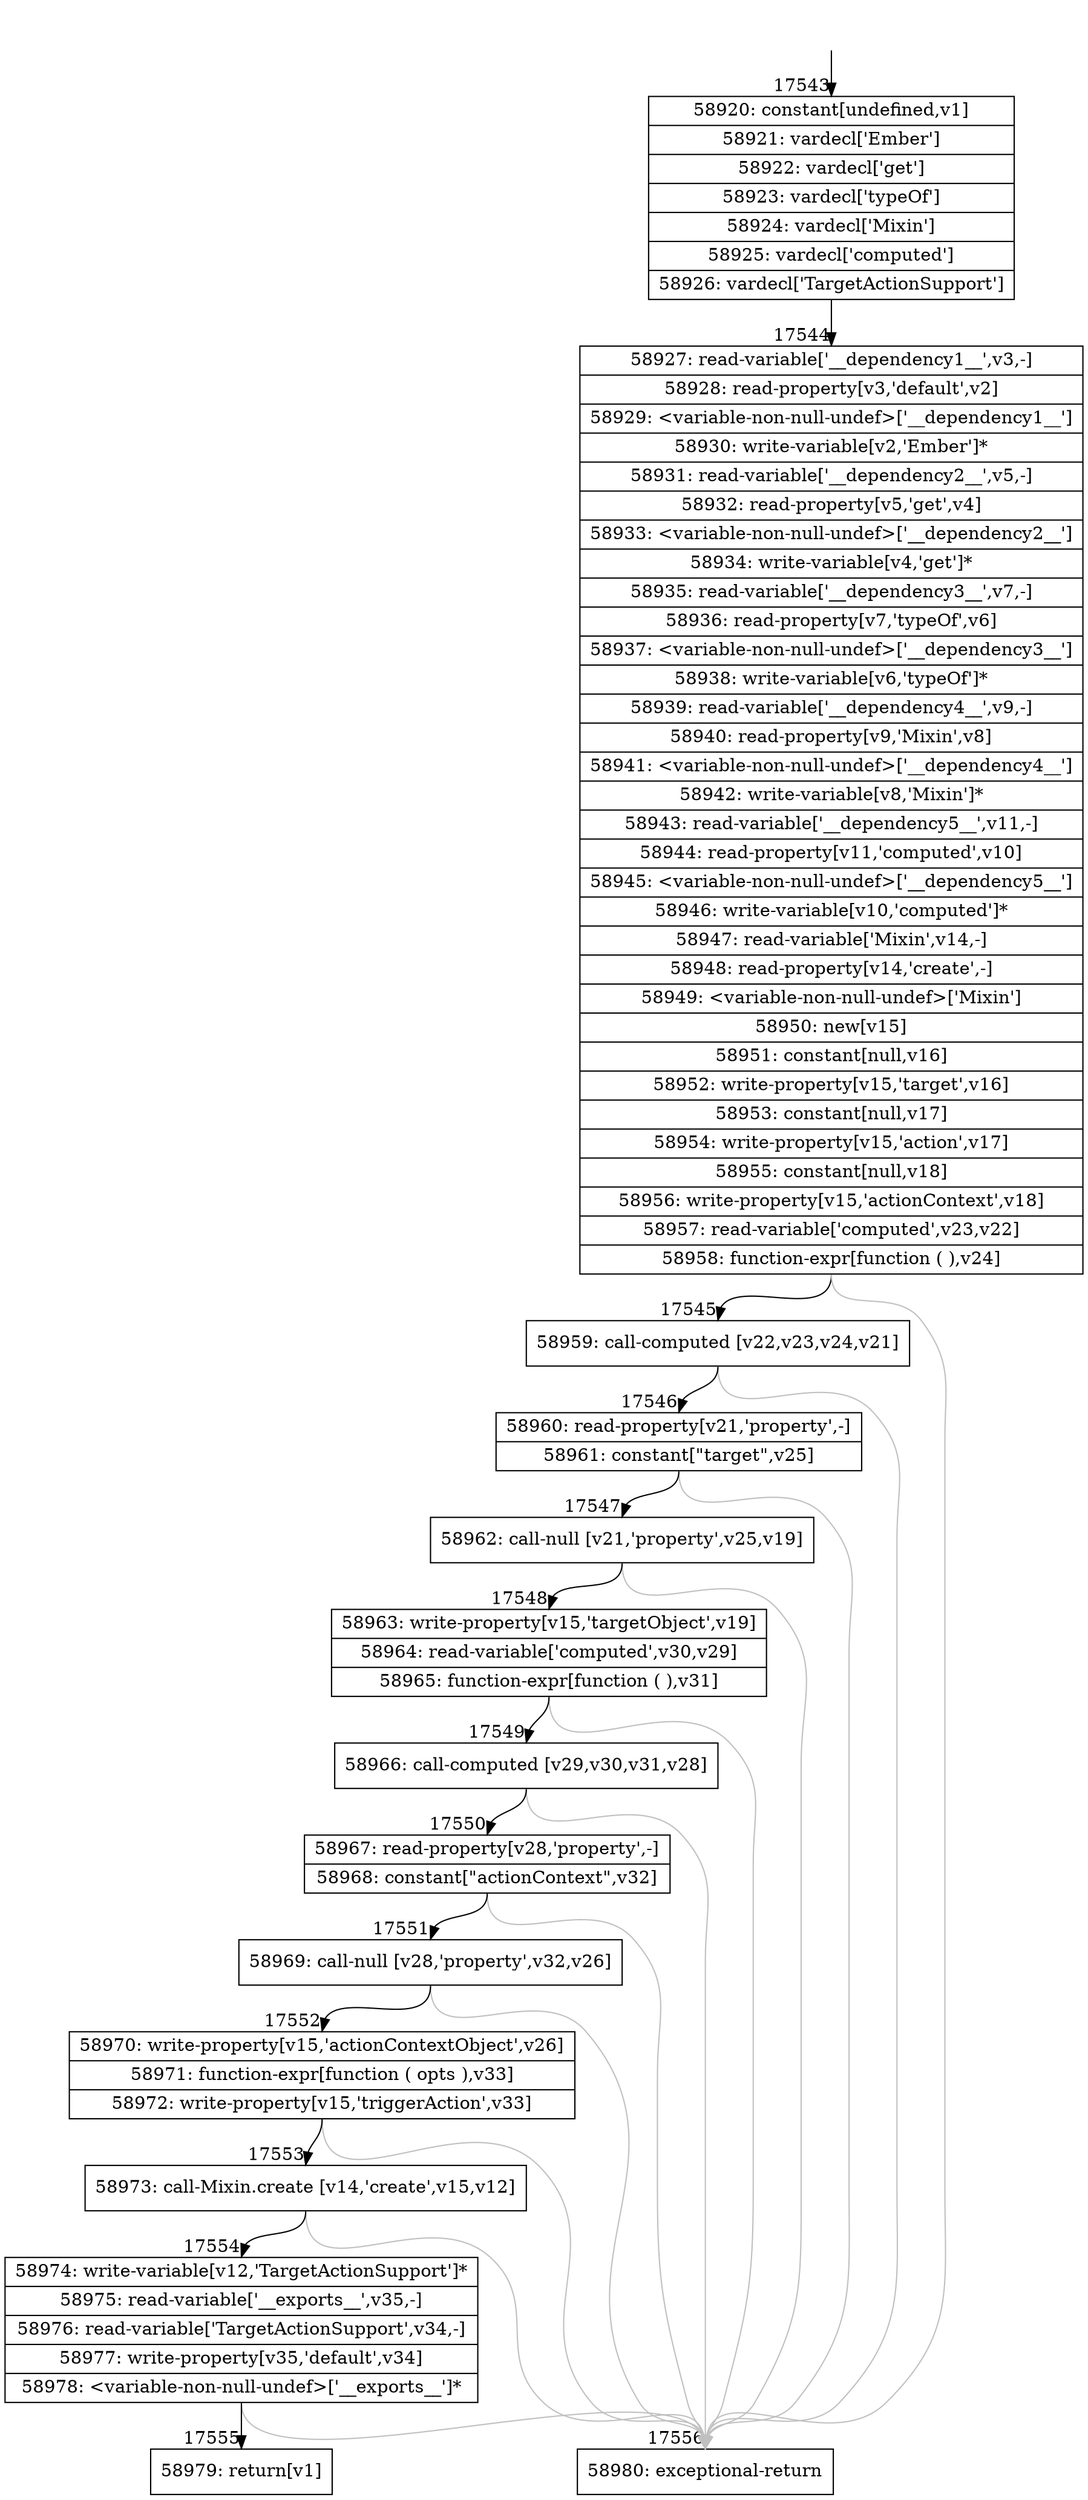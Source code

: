 digraph {
rankdir="TD"
BB_entry1506[shape=none,label=""];
BB_entry1506 -> BB17543 [tailport=s, headport=n, headlabel="    17543"]
BB17543 [shape=record label="{58920: constant[undefined,v1]|58921: vardecl['Ember']|58922: vardecl['get']|58923: vardecl['typeOf']|58924: vardecl['Mixin']|58925: vardecl['computed']|58926: vardecl['TargetActionSupport']}" ] 
BB17543 -> BB17544 [tailport=s, headport=n, headlabel="      17544"]
BB17544 [shape=record label="{58927: read-variable['__dependency1__',v3,-]|58928: read-property[v3,'default',v2]|58929: \<variable-non-null-undef\>['__dependency1__']|58930: write-variable[v2,'Ember']*|58931: read-variable['__dependency2__',v5,-]|58932: read-property[v5,'get',v4]|58933: \<variable-non-null-undef\>['__dependency2__']|58934: write-variable[v4,'get']*|58935: read-variable['__dependency3__',v7,-]|58936: read-property[v7,'typeOf',v6]|58937: \<variable-non-null-undef\>['__dependency3__']|58938: write-variable[v6,'typeOf']*|58939: read-variable['__dependency4__',v9,-]|58940: read-property[v9,'Mixin',v8]|58941: \<variable-non-null-undef\>['__dependency4__']|58942: write-variable[v8,'Mixin']*|58943: read-variable['__dependency5__',v11,-]|58944: read-property[v11,'computed',v10]|58945: \<variable-non-null-undef\>['__dependency5__']|58946: write-variable[v10,'computed']*|58947: read-variable['Mixin',v14,-]|58948: read-property[v14,'create',-]|58949: \<variable-non-null-undef\>['Mixin']|58950: new[v15]|58951: constant[null,v16]|58952: write-property[v15,'target',v16]|58953: constant[null,v17]|58954: write-property[v15,'action',v17]|58955: constant[null,v18]|58956: write-property[v15,'actionContext',v18]|58957: read-variable['computed',v23,v22]|58958: function-expr[function ( ),v24]}" ] 
BB17544 -> BB17545 [tailport=s, headport=n, headlabel="      17545"]
BB17544 -> BB17556 [tailport=s, headport=n, color=gray, headlabel="      17556"]
BB17545 [shape=record label="{58959: call-computed [v22,v23,v24,v21]}" ] 
BB17545 -> BB17546 [tailport=s, headport=n, headlabel="      17546"]
BB17545 -> BB17556 [tailport=s, headport=n, color=gray]
BB17546 [shape=record label="{58960: read-property[v21,'property',-]|58961: constant[\"target\",v25]}" ] 
BB17546 -> BB17547 [tailport=s, headport=n, headlabel="      17547"]
BB17546 -> BB17556 [tailport=s, headport=n, color=gray]
BB17547 [shape=record label="{58962: call-null [v21,'property',v25,v19]}" ] 
BB17547 -> BB17548 [tailport=s, headport=n, headlabel="      17548"]
BB17547 -> BB17556 [tailport=s, headport=n, color=gray]
BB17548 [shape=record label="{58963: write-property[v15,'targetObject',v19]|58964: read-variable['computed',v30,v29]|58965: function-expr[function ( ),v31]}" ] 
BB17548 -> BB17549 [tailport=s, headport=n, headlabel="      17549"]
BB17548 -> BB17556 [tailport=s, headport=n, color=gray]
BB17549 [shape=record label="{58966: call-computed [v29,v30,v31,v28]}" ] 
BB17549 -> BB17550 [tailport=s, headport=n, headlabel="      17550"]
BB17549 -> BB17556 [tailport=s, headport=n, color=gray]
BB17550 [shape=record label="{58967: read-property[v28,'property',-]|58968: constant[\"actionContext\",v32]}" ] 
BB17550 -> BB17551 [tailport=s, headport=n, headlabel="      17551"]
BB17550 -> BB17556 [tailport=s, headport=n, color=gray]
BB17551 [shape=record label="{58969: call-null [v28,'property',v32,v26]}" ] 
BB17551 -> BB17552 [tailport=s, headport=n, headlabel="      17552"]
BB17551 -> BB17556 [tailport=s, headport=n, color=gray]
BB17552 [shape=record label="{58970: write-property[v15,'actionContextObject',v26]|58971: function-expr[function ( opts ),v33]|58972: write-property[v15,'triggerAction',v33]}" ] 
BB17552 -> BB17553 [tailport=s, headport=n, headlabel="      17553"]
BB17552 -> BB17556 [tailport=s, headport=n, color=gray]
BB17553 [shape=record label="{58973: call-Mixin.create [v14,'create',v15,v12]}" ] 
BB17553 -> BB17554 [tailport=s, headport=n, headlabel="      17554"]
BB17553 -> BB17556 [tailport=s, headport=n, color=gray]
BB17554 [shape=record label="{58974: write-variable[v12,'TargetActionSupport']*|58975: read-variable['__exports__',v35,-]|58976: read-variable['TargetActionSupport',v34,-]|58977: write-property[v35,'default',v34]|58978: \<variable-non-null-undef\>['__exports__']*}" ] 
BB17554 -> BB17555 [tailport=s, headport=n, headlabel="      17555"]
BB17554 -> BB17556 [tailport=s, headport=n, color=gray]
BB17555 [shape=record label="{58979: return[v1]}" ] 
BB17556 [shape=record label="{58980: exceptional-return}" ] 
//#$~ 33138
}
